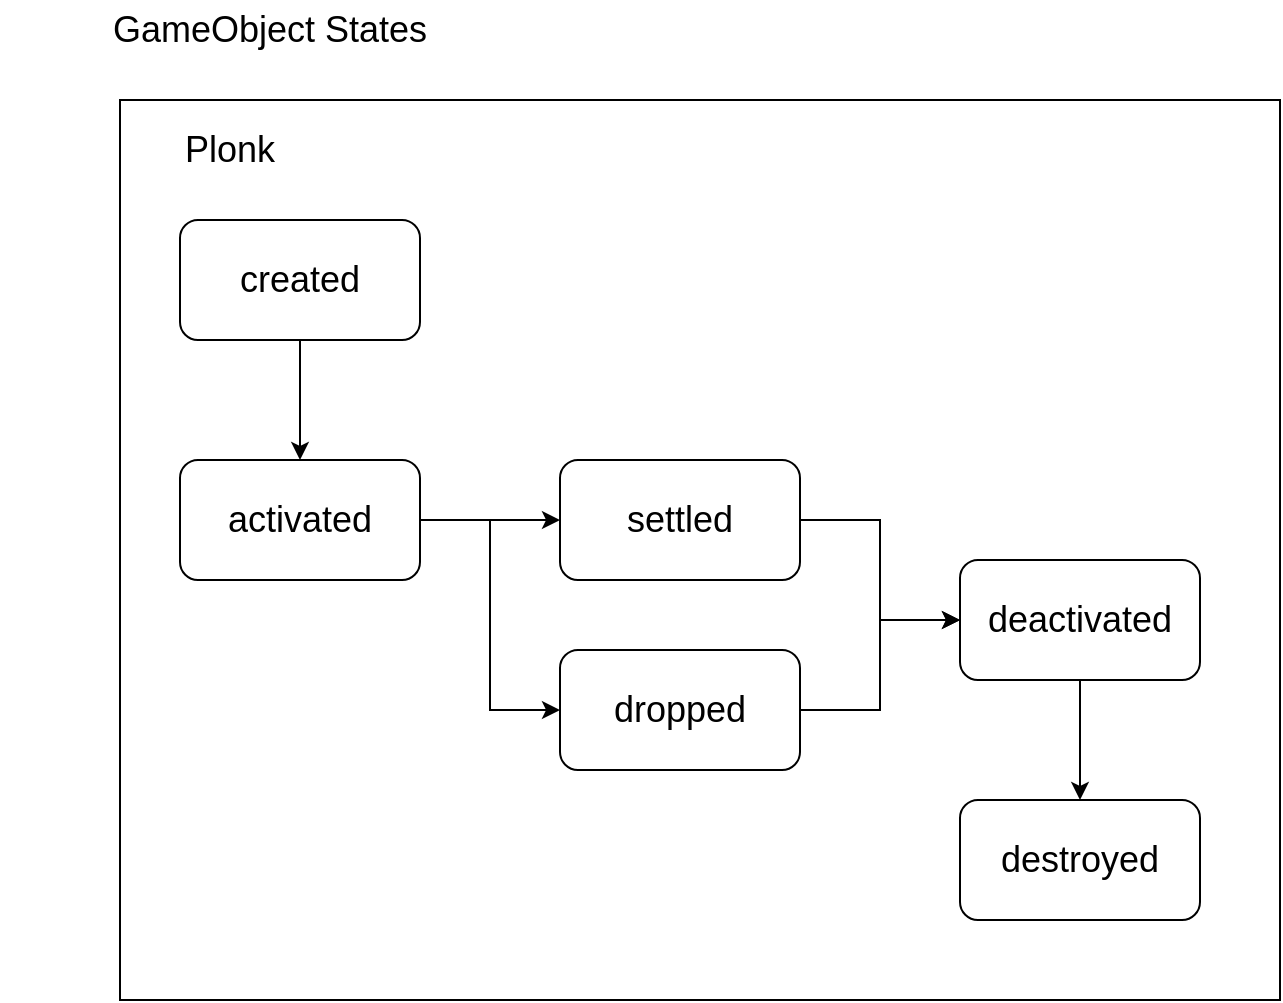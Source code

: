 <mxfile version="20.8.9" type="device"><diagram id="PMW-DabV3dSobm1e6ZPn" name="Seite-1"><mxGraphModel dx="1483" dy="856" grid="1" gridSize="10" guides="1" tooltips="1" connect="1" arrows="1" fold="1" page="1" pageScale="1" pageWidth="1169" pageHeight="827" math="0" shadow="0"><root><mxCell id="0"/><mxCell id="1" parent="0"/><mxCell id="8-T-Nuv88YvnL0rUizXR-1" value="&lt;font style=&quot;font-size: 18px;&quot;&gt;GameObject States&lt;/font&gt;" style="text;html=1;strokeColor=none;fillColor=none;align=center;verticalAlign=middle;whiteSpace=wrap;rounded=0;" parent="1" vertex="1"><mxGeometry x="50" y="50" width="230" height="30" as="geometry"/></mxCell><mxCell id="Bj1WfdRm7UdaFL7FdjyL-5" value="" style="whiteSpace=wrap;html=1;fontSize=18;fillColor=none;" vertex="1" parent="1"><mxGeometry x="90" y="100" width="580" height="450" as="geometry"/></mxCell><mxCell id="Bj1WfdRm7UdaFL7FdjyL-6" style="edgeStyle=orthogonalEdgeStyle;rounded=0;orthogonalLoop=1;jettySize=auto;html=1;fontSize=18;" edge="1" parent="1" source="Bj1WfdRm7UdaFL7FdjyL-1" target="Bj1WfdRm7UdaFL7FdjyL-3"><mxGeometry relative="1" as="geometry"/></mxCell><mxCell id="Bj1WfdRm7UdaFL7FdjyL-1" value="&lt;font style=&quot;font-size: 18px;&quot;&gt;created&lt;/font&gt;" style="rounded=1;whiteSpace=wrap;html=1;" vertex="1" parent="1"><mxGeometry x="120" y="160" width="120" height="60" as="geometry"/></mxCell><mxCell id="Bj1WfdRm7UdaFL7FdjyL-8" style="edgeStyle=orthogonalEdgeStyle;rounded=0;orthogonalLoop=1;jettySize=auto;html=1;fontSize=18;" edge="1" parent="1" source="Bj1WfdRm7UdaFL7FdjyL-3" target="Bj1WfdRm7UdaFL7FdjyL-7"><mxGeometry relative="1" as="geometry"/></mxCell><mxCell id="Bj1WfdRm7UdaFL7FdjyL-10" style="edgeStyle=orthogonalEdgeStyle;rounded=0;orthogonalLoop=1;jettySize=auto;html=1;entryX=0;entryY=0.5;entryDx=0;entryDy=0;fontSize=18;" edge="1" parent="1" source="Bj1WfdRm7UdaFL7FdjyL-3" target="Bj1WfdRm7UdaFL7FdjyL-9"><mxGeometry relative="1" as="geometry"/></mxCell><mxCell id="Bj1WfdRm7UdaFL7FdjyL-3" value="activated" style="rounded=1;whiteSpace=wrap;html=1;fontSize=18;" vertex="1" parent="1"><mxGeometry x="120" y="280" width="120" height="60" as="geometry"/></mxCell><mxCell id="Bj1WfdRm7UdaFL7FdjyL-4" value="&lt;font style=&quot;font-size: 18px;&quot;&gt;Plonk&lt;/font&gt;" style="text;html=1;strokeColor=none;fillColor=none;align=center;verticalAlign=middle;whiteSpace=wrap;rounded=0;" vertex="1" parent="1"><mxGeometry x="30" y="110" width="230" height="30" as="geometry"/></mxCell><mxCell id="Bj1WfdRm7UdaFL7FdjyL-12" style="edgeStyle=orthogonalEdgeStyle;rounded=0;orthogonalLoop=1;jettySize=auto;html=1;fontSize=18;" edge="1" parent="1" source="Bj1WfdRm7UdaFL7FdjyL-7" target="Bj1WfdRm7UdaFL7FdjyL-11"><mxGeometry relative="1" as="geometry"/></mxCell><mxCell id="Bj1WfdRm7UdaFL7FdjyL-7" value="settled" style="rounded=1;whiteSpace=wrap;html=1;fontSize=18;" vertex="1" parent="1"><mxGeometry x="310" y="280" width="120" height="60" as="geometry"/></mxCell><mxCell id="Bj1WfdRm7UdaFL7FdjyL-13" style="edgeStyle=orthogonalEdgeStyle;rounded=0;orthogonalLoop=1;jettySize=auto;html=1;entryX=0;entryY=0.5;entryDx=0;entryDy=0;fontSize=18;" edge="1" parent="1" source="Bj1WfdRm7UdaFL7FdjyL-9" target="Bj1WfdRm7UdaFL7FdjyL-11"><mxGeometry relative="1" as="geometry"/></mxCell><mxCell id="Bj1WfdRm7UdaFL7FdjyL-9" value="dropped" style="rounded=1;whiteSpace=wrap;html=1;fontSize=18;" vertex="1" parent="1"><mxGeometry x="310" y="375" width="120" height="60" as="geometry"/></mxCell><mxCell id="Bj1WfdRm7UdaFL7FdjyL-15" style="edgeStyle=orthogonalEdgeStyle;rounded=0;orthogonalLoop=1;jettySize=auto;html=1;entryX=0.5;entryY=0;entryDx=0;entryDy=0;fontSize=18;" edge="1" parent="1" source="Bj1WfdRm7UdaFL7FdjyL-11" target="Bj1WfdRm7UdaFL7FdjyL-14"><mxGeometry relative="1" as="geometry"/></mxCell><mxCell id="Bj1WfdRm7UdaFL7FdjyL-11" value="deactivated" style="rounded=1;whiteSpace=wrap;html=1;fontSize=18;" vertex="1" parent="1"><mxGeometry x="510" y="330" width="120" height="60" as="geometry"/></mxCell><mxCell id="Bj1WfdRm7UdaFL7FdjyL-14" value="destroyed" style="rounded=1;whiteSpace=wrap;html=1;fontSize=18;" vertex="1" parent="1"><mxGeometry x="510" y="450" width="120" height="60" as="geometry"/></mxCell></root></mxGraphModel></diagram></mxfile>
